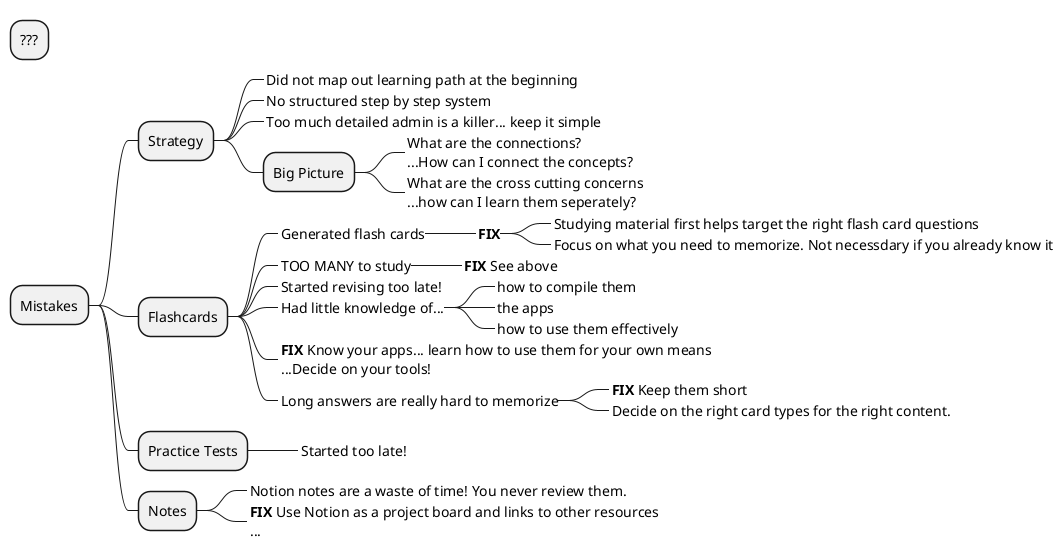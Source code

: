 @startmindmap

+ ???

' ++ New Learning Concepts
' +++_ Listings... requires incremental investigation
' +++_ How does it work for you?

' +++ Mind mapping
' +++ Concept maps
' +++ Flash cards

' ++ Notate current learning strategy
' +++_ In a form you can follow


+ Mistakes

++ Strategy
+++_ Did not map out learning path at the beginning
+++_ No structured step by step system
+++_ Too much detailed admin is a killer... keep it simple

+++ Big Picture
++++_ What are the connections?\n...How can I connect the concepts?
++++_ What are the cross cutting concerns\n...how can I learn them seperately?

++ Flashcards
+++_ Generated flash cards
++++_ **FIX**
+++++_ Studying material first helps target the right flash card questions
+++++_ Focus on what you need to memorize. Not necessdary if you already know it
+++_ TOO MANY to study
++++_ **FIX** See above
+++_ Started revising too late!
+++_ Had little knowledge of...
++++_ how to compile them 
++++_ the apps
++++_ how to use them effectively
+++_ **FIX** Know your apps... learn how to use them for your own means\n...Decide on your tools!
+++_ Long answers are really hard to memorize
++++_ **FIX** Keep them short
++++_ Decide on the right card types for the right content.

++ Practice Tests
+++_ Started too late!

++ Notes
+++_ Notion notes are a waste of time! You never review them.
+++_ **FIX** Use Notion as a project board and links to other resources\n...

@endmindmap